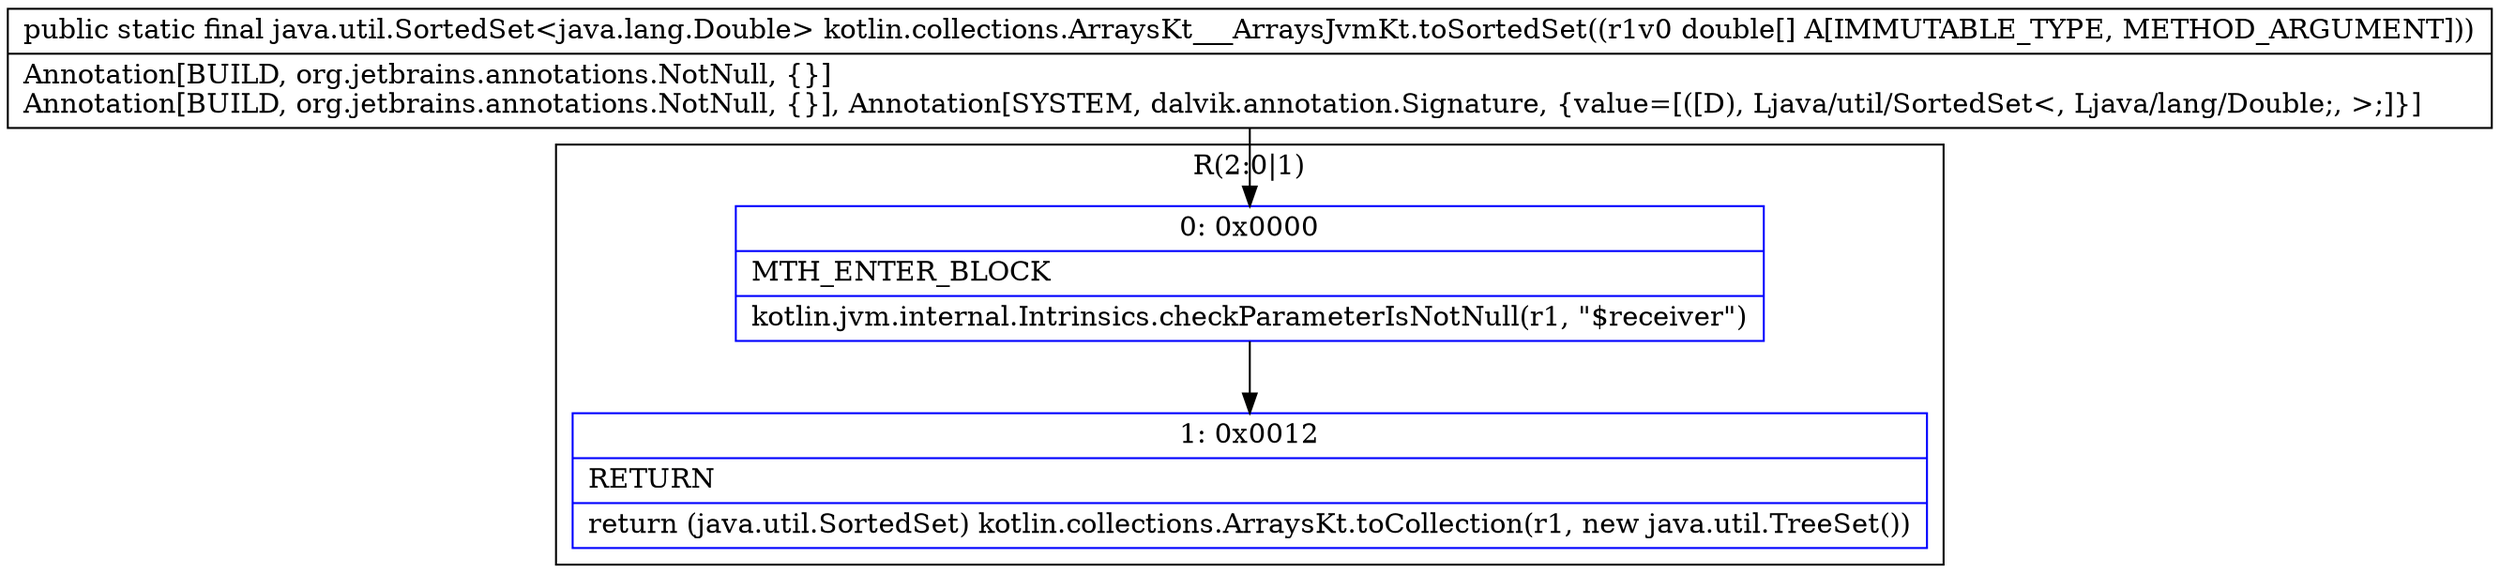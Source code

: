 digraph "CFG forkotlin.collections.ArraysKt___ArraysJvmKt.toSortedSet([D)Ljava\/util\/SortedSet;" {
subgraph cluster_Region_691459290 {
label = "R(2:0|1)";
node [shape=record,color=blue];
Node_0 [shape=record,label="{0\:\ 0x0000|MTH_ENTER_BLOCK\l|kotlin.jvm.internal.Intrinsics.checkParameterIsNotNull(r1, \"$receiver\")\l}"];
Node_1 [shape=record,label="{1\:\ 0x0012|RETURN\l|return (java.util.SortedSet) kotlin.collections.ArraysKt.toCollection(r1, new java.util.TreeSet())\l}"];
}
MethodNode[shape=record,label="{public static final java.util.SortedSet\<java.lang.Double\> kotlin.collections.ArraysKt___ArraysJvmKt.toSortedSet((r1v0 double[] A[IMMUTABLE_TYPE, METHOD_ARGUMENT]))  | Annotation[BUILD, org.jetbrains.annotations.NotNull, \{\}]\lAnnotation[BUILD, org.jetbrains.annotations.NotNull, \{\}], Annotation[SYSTEM, dalvik.annotation.Signature, \{value=[([D), Ljava\/util\/SortedSet\<, Ljava\/lang\/Double;, \>;]\}]\l}"];
MethodNode -> Node_0;
Node_0 -> Node_1;
}

